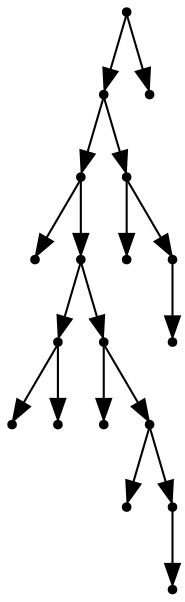 digraph {
  18 [shape=point];
  16 [shape=point];
  11 [shape=point];
  0 [shape=point];
  10 [shape=point];
  3 [shape=point];
  1 [shape=point];
  2 [shape=point];
  9 [shape=point];
  4 [shape=point];
  8 [shape=point];
  5 [shape=point];
  7 [shape=point];
  6 [shape=point];
  15 [shape=point];
  12 [shape=point];
  14 [shape=point];
  13 [shape=point];
  17 [shape=point];
18 -> 16;
16 -> 11;
11 -> 0;
11 -> 10;
10 -> 3;
3 -> 1;
3 -> 2;
10 -> 9;
9 -> 4;
9 -> 8;
8 -> 5;
8 -> 7;
7 -> 6;
16 -> 15;
15 -> 12;
15 -> 14;
14 -> 13;
18 -> 17;
}
